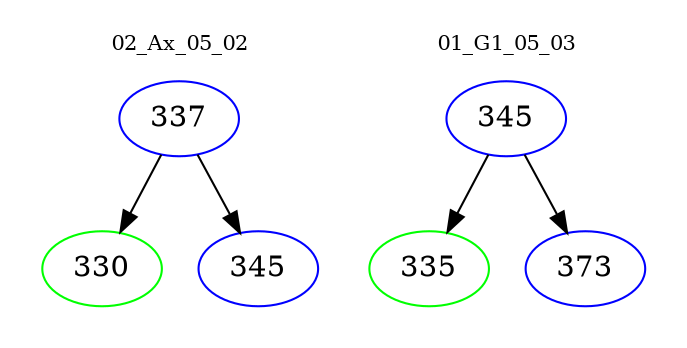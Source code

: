digraph{
subgraph cluster_0 {
color = white
label = "02_Ax_05_02";
fontsize=10;
T0_337 [label="337", color="blue"]
T0_337 -> T0_330 [color="black"]
T0_330 [label="330", color="green"]
T0_337 -> T0_345 [color="black"]
T0_345 [label="345", color="blue"]
}
subgraph cluster_1 {
color = white
label = "01_G1_05_03";
fontsize=10;
T1_345 [label="345", color="blue"]
T1_345 -> T1_335 [color="black"]
T1_335 [label="335", color="green"]
T1_345 -> T1_373 [color="black"]
T1_373 [label="373", color="blue"]
}
}
